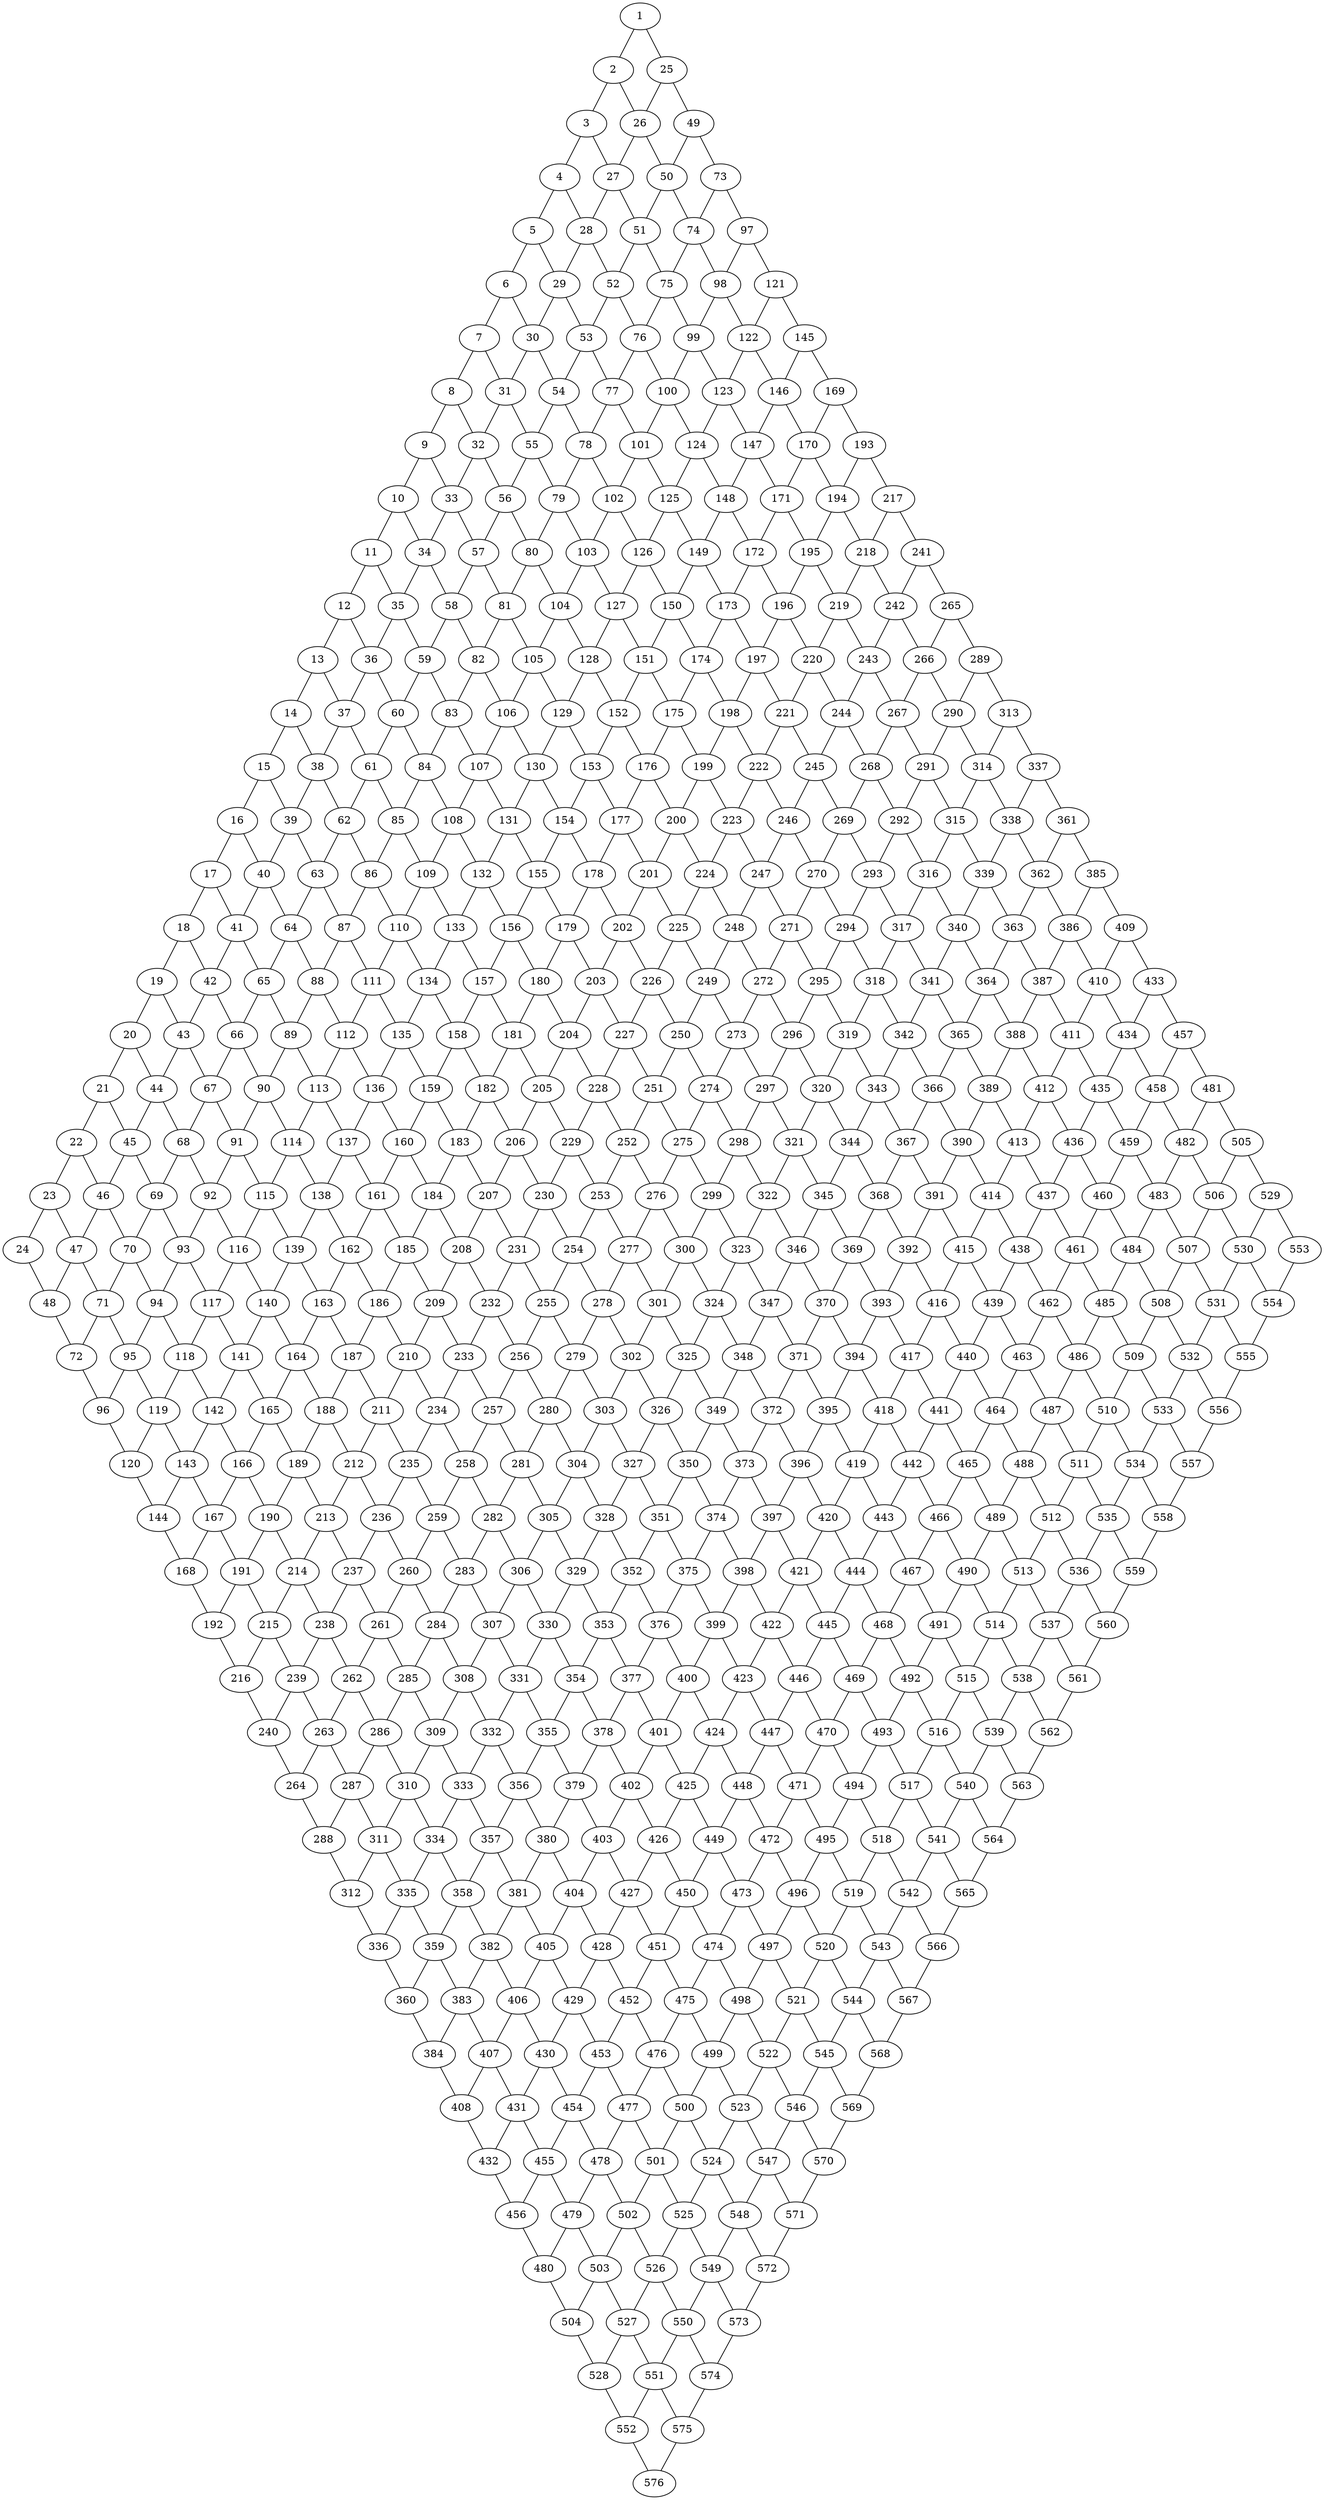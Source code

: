 graph G_1 {
    1;
    2;
    3;
    4;
    5;
    6;
    7;
    8;
    9;
    10;
    11;
    12;
    13;
    14;
    15;
    16;
    17;
    18;
    19;
    20;
    21;
    22;
    23;
    24;
    25;
    26;
    27;
    28;
    29;
    30;
    31;
    32;
    33;
    34;
    35;
    36;
    37;
    38;
    39;
    40;
    41;
    42;
    43;
    44;
    45;
    46;
    47;
    48;
    49;
    50;
    51;
    52;
    53;
    54;
    55;
    56;
    57;
    58;
    59;
    60;
    61;
    62;
    63;
    64;
    65;
    66;
    67;
    68;
    69;
    70;
    71;
    72;
    73;
    74;
    75;
    76;
    77;
    78;
    79;
    80;
    81;
    82;
    83;
    84;
    85;
    86;
    87;
    88;
    89;
    90;
    91;
    92;
    93;
    94;
    95;
    96;
    97;
    98;
    99;
    100;
    101;
    102;
    103;
    104;
    105;
    106;
    107;
    108;
    109;
    110;
    111;
    112;
    113;
    114;
    115;
    116;
    117;
    118;
    119;
    120;
    121;
    122;
    123;
    124;
    125;
    126;
    127;
    128;
    129;
    130;
    131;
    132;
    133;
    134;
    135;
    136;
    137;
    138;
    139;
    140;
    141;
    142;
    143;
    144;
    145;
    146;
    147;
    148;
    149;
    150;
    151;
    152;
    153;
    154;
    155;
    156;
    157;
    158;
    159;
    160;
    161;
    162;
    163;
    164;
    165;
    166;
    167;
    168;
    169;
    170;
    171;
    172;
    173;
    174;
    175;
    176;
    177;
    178;
    179;
    180;
    181;
    182;
    183;
    184;
    185;
    186;
    187;
    188;
    189;
    190;
    191;
    192;
    193;
    194;
    195;
    196;
    197;
    198;
    199;
    200;
    201;
    202;
    203;
    204;
    205;
    206;
    207;
    208;
    209;
    210;
    211;
    212;
    213;
    214;
    215;
    216;
    217;
    218;
    219;
    220;
    221;
    222;
    223;
    224;
    225;
    226;
    227;
    228;
    229;
    230;
    231;
    232;
    233;
    234;
    235;
    236;
    237;
    238;
    239;
    240;
    241;
    242;
    243;
    244;
    245;
    246;
    247;
    248;
    249;
    250;
    251;
    252;
    253;
    254;
    255;
    256;
    257;
    258;
    259;
    260;
    261;
    262;
    263;
    264;
    265;
    266;
    267;
    268;
    269;
    270;
    271;
    272;
    273;
    274;
    275;
    276;
    277;
    278;
    279;
    280;
    281;
    282;
    283;
    284;
    285;
    286;
    287;
    288;
    289;
    290;
    291;
    292;
    293;
    294;
    295;
    296;
    297;
    298;
    299;
    300;
    301;
    302;
    303;
    304;
    305;
    306;
    307;
    308;
    309;
    310;
    311;
    312;
    313;
    314;
    315;
    316;
    317;
    318;
    319;
    320;
    321;
    322;
    323;
    324;
    325;
    326;
    327;
    328;
    329;
    330;
    331;
    332;
    333;
    334;
    335;
    336;
    337;
    338;
    339;
    340;
    341;
    342;
    343;
    344;
    345;
    346;
    347;
    348;
    349;
    350;
    351;
    352;
    353;
    354;
    355;
    356;
    357;
    358;
    359;
    360;
    361;
    362;
    363;
    364;
    365;
    366;
    367;
    368;
    369;
    370;
    371;
    372;
    373;
    374;
    375;
    376;
    377;
    378;
    379;
    380;
    381;
    382;
    383;
    384;
    385;
    386;
    387;
    388;
    389;
    390;
    391;
    392;
    393;
    394;
    395;
    396;
    397;
    398;
    399;
    400;
    401;
    402;
    403;
    404;
    405;
    406;
    407;
    408;
    409;
    410;
    411;
    412;
    413;
    414;
    415;
    416;
    417;
    418;
    419;
    420;
    421;
    422;
    423;
    424;
    425;
    426;
    427;
    428;
    429;
    430;
    431;
    432;
    433;
    434;
    435;
    436;
    437;
    438;
    439;
    440;
    441;
    442;
    443;
    444;
    445;
    446;
    447;
    448;
    449;
    450;
    451;
    452;
    453;
    454;
    455;
    456;
    457;
    458;
    459;
    460;
    461;
    462;
    463;
    464;
    465;
    466;
    467;
    468;
    469;
    470;
    471;
    472;
    473;
    474;
    475;
    476;
    477;
    478;
    479;
    480;
    481;
    482;
    483;
    484;
    485;
    486;
    487;
    488;
    489;
    490;
    491;
    492;
    493;
    494;
    495;
    496;
    497;
    498;
    499;
    500;
    501;
    502;
    503;
    504;
    505;
    506;
    507;
    508;
    509;
    510;
    511;
    512;
    513;
    514;
    515;
    516;
    517;
    518;
    519;
    520;
    521;
    522;
    523;
    524;
    525;
    526;
    527;
    528;
    529;
    530;
    531;
    532;
    533;
    534;
    535;
    536;
    537;
    538;
    539;
    540;
    541;
    542;
    543;
    544;
    545;
    546;
    547;
    548;
    549;
    550;
    551;
    552;
    553;
    554;
    555;
    556;
    557;
    558;
    559;
    560;
    561;
    562;
    563;
    564;
    565;
    566;
    567;
    568;
    569;
    570;
    571;
    572;
    573;
    574;
    575;
    576;
    1 -- 2;
    1 -- 25;
    2 -- 3;
    2 -- 26;
    3 -- 4;
    3 -- 27;
    4 -- 5;
    4 -- 28;
    5 -- 6;
    5 -- 29;
    6 -- 7;
    6 -- 30;
    7 -- 8;
    7 -- 31;
    8 -- 9;
    8 -- 32;
    9 -- 10;
    9 -- 33;
    10 -- 11;
    10 -- 34;
    11 -- 12;
    11 -- 35;
    12 -- 13;
    12 -- 36;
    13 -- 14;
    13 -- 37;
    14 -- 15;
    14 -- 38;
    15 -- 16;
    15 -- 39;
    16 -- 17;
    16 -- 40;
    17 -- 18;
    17 -- 41;
    18 -- 19;
    18 -- 42;
    19 -- 20;
    19 -- 43;
    20 -- 21;
    20 -- 44;
    21 -- 22;
    21 -- 45;
    22 -- 23;
    22 -- 46;
    23 -- 24;
    23 -- 47;
    24 -- 48;
    25 -- 26;
    25 -- 49;
    26 -- 27;
    26 -- 50;
    27 -- 28;
    27 -- 51;
    28 -- 29;
    28 -- 52;
    29 -- 30;
    29 -- 53;
    30 -- 31;
    30 -- 54;
    31 -- 32;
    31 -- 55;
    32 -- 33;
    32 -- 56;
    33 -- 34;
    33 -- 57;
    34 -- 35;
    34 -- 58;
    35 -- 36;
    35 -- 59;
    36 -- 37;
    36 -- 60;
    37 -- 38;
    37 -- 61;
    38 -- 39;
    38 -- 62;
    39 -- 40;
    39 -- 63;
    40 -- 41;
    40 -- 64;
    41 -- 42;
    41 -- 65;
    42 -- 43;
    42 -- 66;
    43 -- 44;
    43 -- 67;
    44 -- 45;
    44 -- 68;
    45 -- 46;
    45 -- 69;
    46 -- 47;
    46 -- 70;
    47 -- 48;
    47 -- 71;
    48 -- 72;
    49 -- 50;
    49 -- 73;
    50 -- 51;
    50 -- 74;
    51 -- 52;
    51 -- 75;
    52 -- 53;
    52 -- 76;
    53 -- 54;
    53 -- 77;
    54 -- 55;
    54 -- 78;
    55 -- 56;
    55 -- 79;
    56 -- 57;
    56 -- 80;
    57 -- 58;
    57 -- 81;
    58 -- 59;
    58 -- 82;
    59 -- 60;
    59 -- 83;
    60 -- 61;
    60 -- 84;
    61 -- 62;
    61 -- 85;
    62 -- 63;
    62 -- 86;
    63 -- 64;
    63 -- 87;
    64 -- 65;
    64 -- 88;
    65 -- 66;
    65 -- 89;
    66 -- 67;
    66 -- 90;
    67 -- 68;
    67 -- 91;
    68 -- 69;
    68 -- 92;
    69 -- 70;
    69 -- 93;
    70 -- 71;
    70 -- 94;
    71 -- 72;
    71 -- 95;
    72 -- 96;
    73 -- 74;
    73 -- 97;
    74 -- 75;
    74 -- 98;
    75 -- 76;
    75 -- 99;
    76 -- 77;
    76 -- 100;
    77 -- 78;
    77 -- 101;
    78 -- 79;
    78 -- 102;
    79 -- 80;
    79 -- 103;
    80 -- 81;
    80 -- 104;
    81 -- 82;
    81 -- 105;
    82 -- 83;
    82 -- 106;
    83 -- 84;
    83 -- 107;
    84 -- 85;
    84 -- 108;
    85 -- 86;
    85 -- 109;
    86 -- 87;
    86 -- 110;
    87 -- 88;
    87 -- 111;
    88 -- 89;
    88 -- 112;
    89 -- 90;
    89 -- 113;
    90 -- 91;
    90 -- 114;
    91 -- 92;
    91 -- 115;
    92 -- 93;
    92 -- 116;
    93 -- 94;
    93 -- 117;
    94 -- 95;
    94 -- 118;
    95 -- 96;
    95 -- 119;
    96 -- 120;
    97 -- 98;
    97 -- 121;
    98 -- 99;
    98 -- 122;
    99 -- 100;
    99 -- 123;
    100 -- 101;
    100 -- 124;
    101 -- 102;
    101 -- 125;
    102 -- 103;
    102 -- 126;
    103 -- 104;
    103 -- 127;
    104 -- 105;
    104 -- 128;
    105 -- 106;
    105 -- 129;
    106 -- 107;
    106 -- 130;
    107 -- 108;
    107 -- 131;
    108 -- 109;
    108 -- 132;
    109 -- 110;
    109 -- 133;
    110 -- 111;
    110 -- 134;
    111 -- 112;
    111 -- 135;
    112 -- 113;
    112 -- 136;
    113 -- 114;
    113 -- 137;
    114 -- 115;
    114 -- 138;
    115 -- 116;
    115 -- 139;
    116 -- 117;
    116 -- 140;
    117 -- 118;
    117 -- 141;
    118 -- 119;
    118 -- 142;
    119 -- 120;
    119 -- 143;
    120 -- 144;
    121 -- 122;
    121 -- 145;
    122 -- 123;
    122 -- 146;
    123 -- 124;
    123 -- 147;
    124 -- 125;
    124 -- 148;
    125 -- 126;
    125 -- 149;
    126 -- 127;
    126 -- 150;
    127 -- 128;
    127 -- 151;
    128 -- 129;
    128 -- 152;
    129 -- 130;
    129 -- 153;
    130 -- 131;
    130 -- 154;
    131 -- 132;
    131 -- 155;
    132 -- 133;
    132 -- 156;
    133 -- 134;
    133 -- 157;
    134 -- 135;
    134 -- 158;
    135 -- 136;
    135 -- 159;
    136 -- 137;
    136 -- 160;
    137 -- 138;
    137 -- 161;
    138 -- 139;
    138 -- 162;
    139 -- 140;
    139 -- 163;
    140 -- 141;
    140 -- 164;
    141 -- 142;
    141 -- 165;
    142 -- 143;
    142 -- 166;
    143 -- 144;
    143 -- 167;
    144 -- 168;
    145 -- 146;
    145 -- 169;
    146 -- 147;
    146 -- 170;
    147 -- 148;
    147 -- 171;
    148 -- 149;
    148 -- 172;
    149 -- 150;
    149 -- 173;
    150 -- 151;
    150 -- 174;
    151 -- 152;
    151 -- 175;
    152 -- 153;
    152 -- 176;
    153 -- 154;
    153 -- 177;
    154 -- 155;
    154 -- 178;
    155 -- 156;
    155 -- 179;
    156 -- 157;
    156 -- 180;
    157 -- 158;
    157 -- 181;
    158 -- 159;
    158 -- 182;
    159 -- 160;
    159 -- 183;
    160 -- 161;
    160 -- 184;
    161 -- 162;
    161 -- 185;
    162 -- 163;
    162 -- 186;
    163 -- 164;
    163 -- 187;
    164 -- 165;
    164 -- 188;
    165 -- 166;
    165 -- 189;
    166 -- 167;
    166 -- 190;
    167 -- 168;
    167 -- 191;
    168 -- 192;
    169 -- 170;
    169 -- 193;
    170 -- 171;
    170 -- 194;
    171 -- 172;
    171 -- 195;
    172 -- 173;
    172 -- 196;
    173 -- 174;
    173 -- 197;
    174 -- 175;
    174 -- 198;
    175 -- 176;
    175 -- 199;
    176 -- 177;
    176 -- 200;
    177 -- 178;
    177 -- 201;
    178 -- 179;
    178 -- 202;
    179 -- 180;
    179 -- 203;
    180 -- 181;
    180 -- 204;
    181 -- 182;
    181 -- 205;
    182 -- 183;
    182 -- 206;
    183 -- 184;
    183 -- 207;
    184 -- 185;
    184 -- 208;
    185 -- 186;
    185 -- 209;
    186 -- 187;
    186 -- 210;
    187 -- 188;
    187 -- 211;
    188 -- 189;
    188 -- 212;
    189 -- 190;
    189 -- 213;
    190 -- 191;
    190 -- 214;
    191 -- 192;
    191 -- 215;
    192 -- 216;
    193 -- 194;
    193 -- 217;
    194 -- 195;
    194 -- 218;
    195 -- 196;
    195 -- 219;
    196 -- 197;
    196 -- 220;
    197 -- 198;
    197 -- 221;
    198 -- 199;
    198 -- 222;
    199 -- 200;
    199 -- 223;
    200 -- 201;
    200 -- 224;
    201 -- 202;
    201 -- 225;
    202 -- 203;
    202 -- 226;
    203 -- 204;
    203 -- 227;
    204 -- 205;
    204 -- 228;
    205 -- 206;
    205 -- 229;
    206 -- 207;
    206 -- 230;
    207 -- 208;
    207 -- 231;
    208 -- 209;
    208 -- 232;
    209 -- 210;
    209 -- 233;
    210 -- 211;
    210 -- 234;
    211 -- 212;
    211 -- 235;
    212 -- 213;
    212 -- 236;
    213 -- 214;
    213 -- 237;
    214 -- 215;
    214 -- 238;
    215 -- 216;
    215 -- 239;
    216 -- 240;
    217 -- 218;
    217 -- 241;
    218 -- 219;
    218 -- 242;
    219 -- 220;
    219 -- 243;
    220 -- 221;
    220 -- 244;
    221 -- 222;
    221 -- 245;
    222 -- 223;
    222 -- 246;
    223 -- 224;
    223 -- 247;
    224 -- 225;
    224 -- 248;
    225 -- 226;
    225 -- 249;
    226 -- 227;
    226 -- 250;
    227 -- 228;
    227 -- 251;
    228 -- 229;
    228 -- 252;
    229 -- 230;
    229 -- 253;
    230 -- 231;
    230 -- 254;
    231 -- 232;
    231 -- 255;
    232 -- 233;
    232 -- 256;
    233 -- 234;
    233 -- 257;
    234 -- 235;
    234 -- 258;
    235 -- 236;
    235 -- 259;
    236 -- 237;
    236 -- 260;
    237 -- 238;
    237 -- 261;
    238 -- 239;
    238 -- 262;
    239 -- 240;
    239 -- 263;
    240 -- 264;
    241 -- 242;
    241 -- 265;
    242 -- 243;
    242 -- 266;
    243 -- 244;
    243 -- 267;
    244 -- 245;
    244 -- 268;
    245 -- 246;
    245 -- 269;
    246 -- 247;
    246 -- 270;
    247 -- 248;
    247 -- 271;
    248 -- 249;
    248 -- 272;
    249 -- 250;
    249 -- 273;
    250 -- 251;
    250 -- 274;
    251 -- 252;
    251 -- 275;
    252 -- 253;
    252 -- 276;
    253 -- 254;
    253 -- 277;
    254 -- 255;
    254 -- 278;
    255 -- 256;
    255 -- 279;
    256 -- 257;
    256 -- 280;
    257 -- 258;
    257 -- 281;
    258 -- 259;
    258 -- 282;
    259 -- 260;
    259 -- 283;
    260 -- 261;
    260 -- 284;
    261 -- 262;
    261 -- 285;
    262 -- 263;
    262 -- 286;
    263 -- 264;
    263 -- 287;
    264 -- 288;
    265 -- 266;
    265 -- 289;
    266 -- 267;
    266 -- 290;
    267 -- 268;
    267 -- 291;
    268 -- 269;
    268 -- 292;
    269 -- 270;
    269 -- 293;
    270 -- 271;
    270 -- 294;
    271 -- 272;
    271 -- 295;
    272 -- 273;
    272 -- 296;
    273 -- 274;
    273 -- 297;
    274 -- 275;
    274 -- 298;
    275 -- 276;
    275 -- 299;
    276 -- 277;
    276 -- 300;
    277 -- 278;
    277 -- 301;
    278 -- 279;
    278 -- 302;
    279 -- 280;
    279 -- 303;
    280 -- 281;
    280 -- 304;
    281 -- 282;
    281 -- 305;
    282 -- 283;
    282 -- 306;
    283 -- 284;
    283 -- 307;
    284 -- 285;
    284 -- 308;
    285 -- 286;
    285 -- 309;
    286 -- 287;
    286 -- 310;
    287 -- 288;
    287 -- 311;
    288 -- 312;
    289 -- 290;
    289 -- 313;
    290 -- 291;
    290 -- 314;
    291 -- 292;
    291 -- 315;
    292 -- 293;
    292 -- 316;
    293 -- 294;
    293 -- 317;
    294 -- 295;
    294 -- 318;
    295 -- 296;
    295 -- 319;
    296 -- 297;
    296 -- 320;
    297 -- 298;
    297 -- 321;
    298 -- 299;
    298 -- 322;
    299 -- 300;
    299 -- 323;
    300 -- 301;
    300 -- 324;
    301 -- 302;
    301 -- 325;
    302 -- 303;
    302 -- 326;
    303 -- 304;
    303 -- 327;
    304 -- 305;
    304 -- 328;
    305 -- 306;
    305 -- 329;
    306 -- 307;
    306 -- 330;
    307 -- 308;
    307 -- 331;
    308 -- 309;
    308 -- 332;
    309 -- 310;
    309 -- 333;
    310 -- 311;
    310 -- 334;
    311 -- 312;
    311 -- 335;
    312 -- 336;
    313 -- 314;
    313 -- 337;
    314 -- 315;
    314 -- 338;
    315 -- 316;
    315 -- 339;
    316 -- 317;
    316 -- 340;
    317 -- 318;
    317 -- 341;
    318 -- 319;
    318 -- 342;
    319 -- 320;
    319 -- 343;
    320 -- 321;
    320 -- 344;
    321 -- 322;
    321 -- 345;
    322 -- 323;
    322 -- 346;
    323 -- 324;
    323 -- 347;
    324 -- 325;
    324 -- 348;
    325 -- 326;
    325 -- 349;
    326 -- 327;
    326 -- 350;
    327 -- 328;
    327 -- 351;
    328 -- 329;
    328 -- 352;
    329 -- 330;
    329 -- 353;
    330 -- 331;
    330 -- 354;
    331 -- 332;
    331 -- 355;
    332 -- 333;
    332 -- 356;
    333 -- 334;
    333 -- 357;
    334 -- 335;
    334 -- 358;
    335 -- 336;
    335 -- 359;
    336 -- 360;
    337 -- 338;
    337 -- 361;
    338 -- 339;
    338 -- 362;
    339 -- 340;
    339 -- 363;
    340 -- 341;
    340 -- 364;
    341 -- 342;
    341 -- 365;
    342 -- 343;
    342 -- 366;
    343 -- 344;
    343 -- 367;
    344 -- 345;
    344 -- 368;
    345 -- 346;
    345 -- 369;
    346 -- 347;
    346 -- 370;
    347 -- 348;
    347 -- 371;
    348 -- 349;
    348 -- 372;
    349 -- 350;
    349 -- 373;
    350 -- 351;
    350 -- 374;
    351 -- 352;
    351 -- 375;
    352 -- 353;
    352 -- 376;
    353 -- 354;
    353 -- 377;
    354 -- 355;
    354 -- 378;
    355 -- 356;
    355 -- 379;
    356 -- 357;
    356 -- 380;
    357 -- 358;
    357 -- 381;
    358 -- 359;
    358 -- 382;
    359 -- 360;
    359 -- 383;
    360 -- 384;
    361 -- 362;
    361 -- 385;
    362 -- 363;
    362 -- 386;
    363 -- 364;
    363 -- 387;
    364 -- 365;
    364 -- 388;
    365 -- 366;
    365 -- 389;
    366 -- 367;
    366 -- 390;
    367 -- 368;
    367 -- 391;
    368 -- 369;
    368 -- 392;
    369 -- 370;
    369 -- 393;
    370 -- 371;
    370 -- 394;
    371 -- 372;
    371 -- 395;
    372 -- 373;
    372 -- 396;
    373 -- 374;
    373 -- 397;
    374 -- 375;
    374 -- 398;
    375 -- 376;
    375 -- 399;
    376 -- 377;
    376 -- 400;
    377 -- 378;
    377 -- 401;
    378 -- 379;
    378 -- 402;
    379 -- 380;
    379 -- 403;
    380 -- 381;
    380 -- 404;
    381 -- 382;
    381 -- 405;
    382 -- 383;
    382 -- 406;
    383 -- 384;
    383 -- 407;
    384 -- 408;
    385 -- 386;
    385 -- 409;
    386 -- 387;
    386 -- 410;
    387 -- 388;
    387 -- 411;
    388 -- 389;
    388 -- 412;
    389 -- 390;
    389 -- 413;
    390 -- 391;
    390 -- 414;
    391 -- 392;
    391 -- 415;
    392 -- 393;
    392 -- 416;
    393 -- 394;
    393 -- 417;
    394 -- 395;
    394 -- 418;
    395 -- 396;
    395 -- 419;
    396 -- 397;
    396 -- 420;
    397 -- 398;
    397 -- 421;
    398 -- 399;
    398 -- 422;
    399 -- 400;
    399 -- 423;
    400 -- 401;
    400 -- 424;
    401 -- 402;
    401 -- 425;
    402 -- 403;
    402 -- 426;
    403 -- 404;
    403 -- 427;
    404 -- 405;
    404 -- 428;
    405 -- 406;
    405 -- 429;
    406 -- 407;
    406 -- 430;
    407 -- 408;
    407 -- 431;
    408 -- 432;
    409 -- 410;
    409 -- 433;
    410 -- 411;
    410 -- 434;
    411 -- 412;
    411 -- 435;
    412 -- 413;
    412 -- 436;
    413 -- 414;
    413 -- 437;
    414 -- 415;
    414 -- 438;
    415 -- 416;
    415 -- 439;
    416 -- 417;
    416 -- 440;
    417 -- 418;
    417 -- 441;
    418 -- 419;
    418 -- 442;
    419 -- 420;
    419 -- 443;
    420 -- 421;
    420 -- 444;
    421 -- 422;
    421 -- 445;
    422 -- 423;
    422 -- 446;
    423 -- 424;
    423 -- 447;
    424 -- 425;
    424 -- 448;
    425 -- 426;
    425 -- 449;
    426 -- 427;
    426 -- 450;
    427 -- 428;
    427 -- 451;
    428 -- 429;
    428 -- 452;
    429 -- 430;
    429 -- 453;
    430 -- 431;
    430 -- 454;
    431 -- 432;
    431 -- 455;
    432 -- 456;
    433 -- 434;
    433 -- 457;
    434 -- 435;
    434 -- 458;
    435 -- 436;
    435 -- 459;
    436 -- 437;
    436 -- 460;
    437 -- 438;
    437 -- 461;
    438 -- 439;
    438 -- 462;
    439 -- 440;
    439 -- 463;
    440 -- 441;
    440 -- 464;
    441 -- 442;
    441 -- 465;
    442 -- 443;
    442 -- 466;
    443 -- 444;
    443 -- 467;
    444 -- 445;
    444 -- 468;
    445 -- 446;
    445 -- 469;
    446 -- 447;
    446 -- 470;
    447 -- 448;
    447 -- 471;
    448 -- 449;
    448 -- 472;
    449 -- 450;
    449 -- 473;
    450 -- 451;
    450 -- 474;
    451 -- 452;
    451 -- 475;
    452 -- 453;
    452 -- 476;
    453 -- 454;
    453 -- 477;
    454 -- 455;
    454 -- 478;
    455 -- 456;
    455 -- 479;
    456 -- 480;
    457 -- 458;
    457 -- 481;
    458 -- 459;
    458 -- 482;
    459 -- 460;
    459 -- 483;
    460 -- 461;
    460 -- 484;
    461 -- 462;
    461 -- 485;
    462 -- 463;
    462 -- 486;
    463 -- 464;
    463 -- 487;
    464 -- 465;
    464 -- 488;
    465 -- 466;
    465 -- 489;
    466 -- 467;
    466 -- 490;
    467 -- 468;
    467 -- 491;
    468 -- 469;
    468 -- 492;
    469 -- 470;
    469 -- 493;
    470 -- 471;
    470 -- 494;
    471 -- 472;
    471 -- 495;
    472 -- 473;
    472 -- 496;
    473 -- 474;
    473 -- 497;
    474 -- 475;
    474 -- 498;
    475 -- 476;
    475 -- 499;
    476 -- 477;
    476 -- 500;
    477 -- 478;
    477 -- 501;
    478 -- 479;
    478 -- 502;
    479 -- 480;
    479 -- 503;
    480 -- 504;
    481 -- 482;
    481 -- 505;
    482 -- 483;
    482 -- 506;
    483 -- 484;
    483 -- 507;
    484 -- 485;
    484 -- 508;
    485 -- 486;
    485 -- 509;
    486 -- 487;
    486 -- 510;
    487 -- 488;
    487 -- 511;
    488 -- 489;
    488 -- 512;
    489 -- 490;
    489 -- 513;
    490 -- 491;
    490 -- 514;
    491 -- 492;
    491 -- 515;
    492 -- 493;
    492 -- 516;
    493 -- 494;
    493 -- 517;
    494 -- 495;
    494 -- 518;
    495 -- 496;
    495 -- 519;
    496 -- 497;
    496 -- 520;
    497 -- 498;
    497 -- 521;
    498 -- 499;
    498 -- 522;
    499 -- 500;
    499 -- 523;
    500 -- 501;
    500 -- 524;
    501 -- 502;
    501 -- 525;
    502 -- 503;
    502 -- 526;
    503 -- 504;
    503 -- 527;
    504 -- 528;
    505 -- 506;
    505 -- 529;
    506 -- 507;
    506 -- 530;
    507 -- 508;
    507 -- 531;
    508 -- 509;
    508 -- 532;
    509 -- 510;
    509 -- 533;
    510 -- 511;
    510 -- 534;
    511 -- 512;
    511 -- 535;
    512 -- 513;
    512 -- 536;
    513 -- 514;
    513 -- 537;
    514 -- 515;
    514 -- 538;
    515 -- 516;
    515 -- 539;
    516 -- 517;
    516 -- 540;
    517 -- 518;
    517 -- 541;
    518 -- 519;
    518 -- 542;
    519 -- 520;
    519 -- 543;
    520 -- 521;
    520 -- 544;
    521 -- 522;
    521 -- 545;
    522 -- 523;
    522 -- 546;
    523 -- 524;
    523 -- 547;
    524 -- 525;
    524 -- 548;
    525 -- 526;
    525 -- 549;
    526 -- 527;
    526 -- 550;
    527 -- 528;
    527 -- 551;
    528 -- 552;
    529 -- 530;
    529 -- 553;
    530 -- 531;
    530 -- 554;
    531 -- 532;
    531 -- 555;
    532 -- 533;
    532 -- 556;
    533 -- 534;
    533 -- 557;
    534 -- 535;
    534 -- 558;
    535 -- 536;
    535 -- 559;
    536 -- 537;
    536 -- 560;
    537 -- 538;
    537 -- 561;
    538 -- 539;
    538 -- 562;
    539 -- 540;
    539 -- 563;
    540 -- 541;
    540 -- 564;
    541 -- 542;
    541 -- 565;
    542 -- 543;
    542 -- 566;
    543 -- 544;
    543 -- 567;
    544 -- 545;
    544 -- 568;
    545 -- 546;
    545 -- 569;
    546 -- 547;
    546 -- 570;
    547 -- 548;
    547 -- 571;
    548 -- 549;
    548 -- 572;
    549 -- 550;
    549 -- 573;
    550 -- 551;
    550 -- 574;
    551 -- 552;
    551 -- 575;
    552 -- 576;
    553 -- 554;
    554 -- 555;
    555 -- 556;
    556 -- 557;
    557 -- 558;
    558 -- 559;
    559 -- 560;
    560 -- 561;
    561 -- 562;
    562 -- 563;
    563 -- 564;
    564 -- 565;
    565 -- 566;
    566 -- 567;
    567 -- 568;
    568 -- 569;
    569 -- 570;
    570 -- 571;
    571 -- 572;
    572 -- 573;
    573 -- 574;
    574 -- 575;
    575 -- 576;
}
